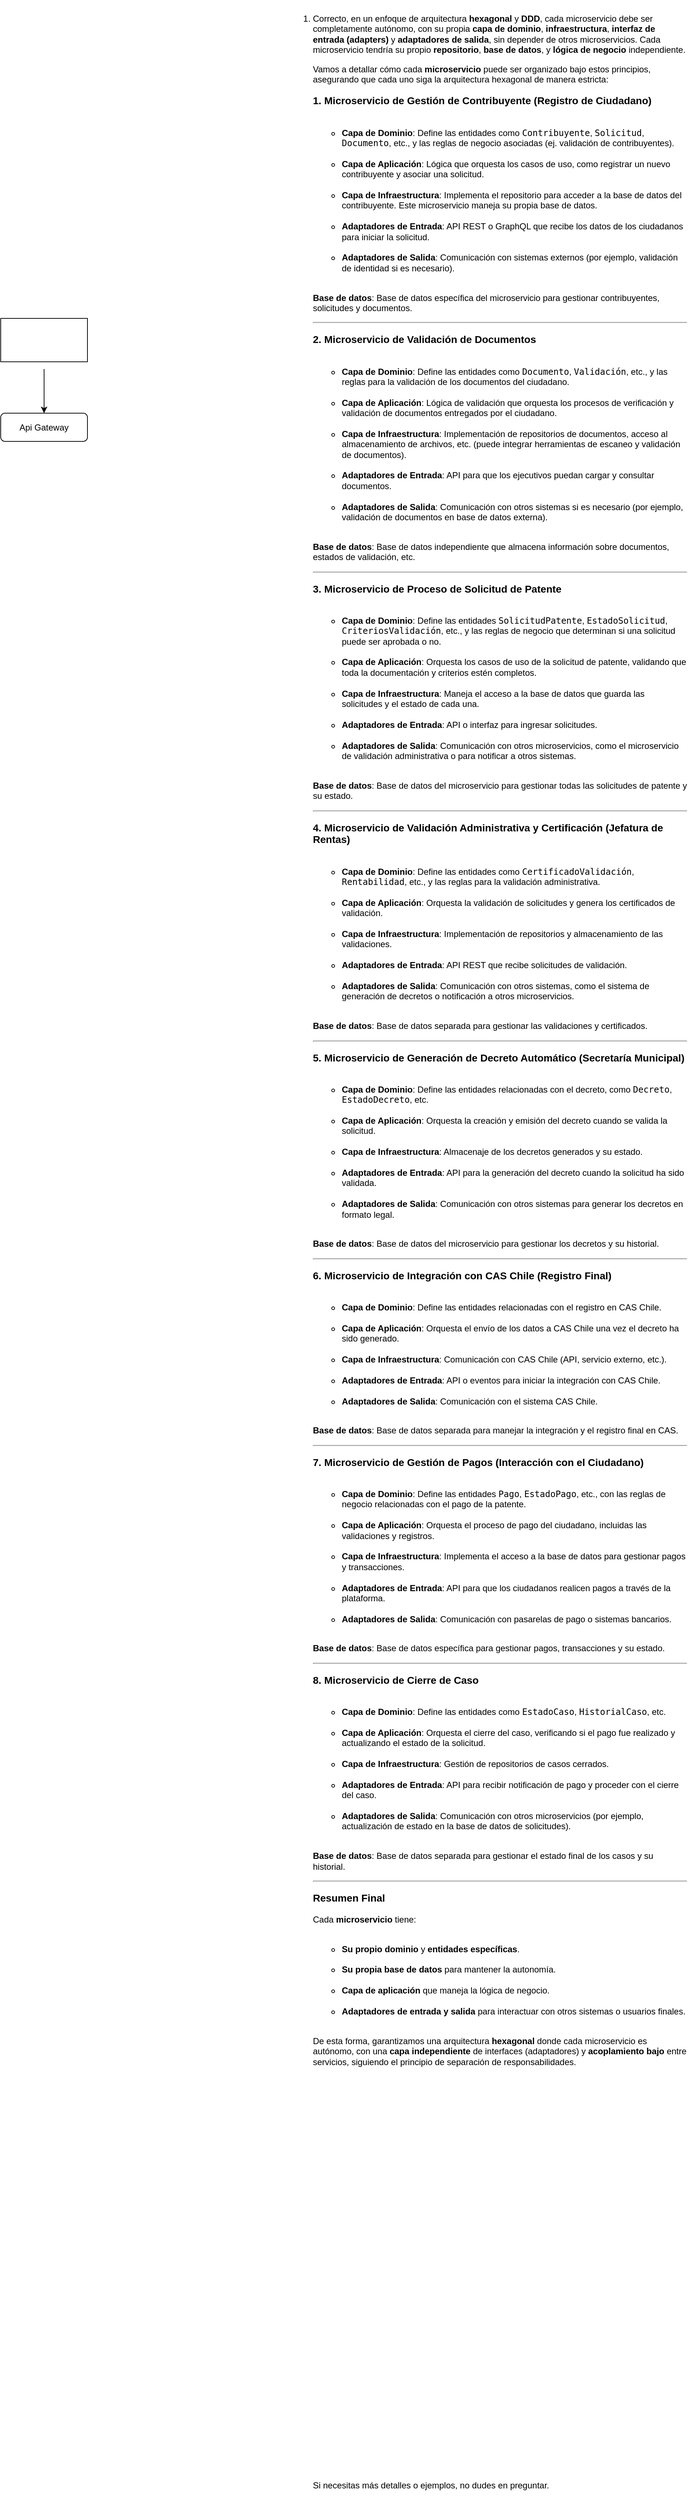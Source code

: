 <mxfile>
    <diagram name="Página-1" id="DtKIO5XFwHDZ3K7n3A5H">
        <mxGraphModel dx="793" dy="1732" grid="1" gridSize="10" guides="1" tooltips="1" connect="1" arrows="1" fold="1" page="1" pageScale="1" pageWidth="827" pageHeight="1169" math="0" shadow="0">
            <root>
                <mxCell id="0"/>
                <mxCell id="1" parent="0"/>
                <mxCell id="2" value="&lt;p&gt;&lt;/p&gt;&lt;ol&gt;&lt;li&gt;&lt;p&gt;Correcto, en un enfoque de arquitectura &lt;strong&gt;hexagonal&lt;/strong&gt; y &lt;strong&gt;DDD&lt;/strong&gt;, cada microservicio debe ser completamente autónomo, con su propia &lt;strong&gt;capa de dominio&lt;/strong&gt;, &lt;strong&gt;infraestructura&lt;/strong&gt;, &lt;strong&gt;interfaz de entrada (adapters)&lt;/strong&gt; y &lt;strong&gt;adaptadores de salida&lt;/strong&gt;, sin depender de otros microservicios. Cada microservicio tendría su propio &lt;strong&gt;repositorio&lt;/strong&gt;, &lt;strong&gt;base de datos&lt;/strong&gt;, y &lt;strong&gt;lógica de negocio&lt;/strong&gt; independiente.&lt;/p&gt;&lt;p&gt;Vamos a detallar cómo cada &lt;strong&gt;microservicio&lt;/strong&gt; puede ser organizado bajo estos principios, asegurando que cada uno siga la arquitectura hexagonal de manera estricta:&lt;/p&gt;&lt;h3&gt;1. &lt;strong&gt;Microservicio de Gestión de Contribuyente (Registro de Ciudadano)&lt;/strong&gt;&lt;/h3&gt;&lt;ul&gt;&lt;br/&gt;&lt;li&gt;&lt;strong&gt;Capa de Dominio&lt;/strong&gt;: Define las entidades como &lt;code&gt;Contribuyente&lt;/code&gt;, &lt;code&gt;Solicitud&lt;/code&gt;, &lt;code&gt;Documento&lt;/code&gt;, etc., y las reglas de negocio asociadas (ej. validación de contribuyentes).&lt;/li&gt;&lt;br/&gt;&lt;li&gt;&lt;strong&gt;Capa de Aplicación&lt;/strong&gt;: Lógica que orquesta los casos de uso, como registrar un nuevo contribuyente y asociar una solicitud.&lt;/li&gt;&lt;br/&gt;&lt;li&gt;&lt;strong&gt;Capa de Infraestructura&lt;/strong&gt;: Implementa el repositorio para acceder a la base de datos del contribuyente. Este microservicio maneja su propia base de datos.&lt;/li&gt;&lt;br/&gt;&lt;li&gt;&lt;strong&gt;Adaptadores de Entrada&lt;/strong&gt;: API REST o GraphQL que recibe los datos de los ciudadanos para iniciar la solicitud.&lt;/li&gt;&lt;br/&gt;&lt;li&gt;&lt;strong&gt;Adaptadores de Salida&lt;/strong&gt;: Comunicación con sistemas externos (por ejemplo, validación de identidad si es necesario).&lt;/li&gt;&lt;br/&gt;&lt;/ul&gt;&lt;p&gt;&lt;strong&gt;Base de datos&lt;/strong&gt;: Base de datos específica del microservicio para gestionar contribuyentes, solicitudes y documentos.&lt;/p&gt;&lt;hr&gt;&lt;h3&gt;2. &lt;strong&gt;Microservicio de Validación de Documentos&lt;/strong&gt;&lt;/h3&gt;&lt;ul&gt;&lt;br/&gt;&lt;li&gt;&lt;strong&gt;Capa de Dominio&lt;/strong&gt;: Define las entidades como &lt;code&gt;Documento&lt;/code&gt;, &lt;code&gt;Validación&lt;/code&gt;, etc., y las reglas para la validación de los documentos del ciudadano.&lt;/li&gt;&lt;br/&gt;&lt;li&gt;&lt;strong&gt;Capa de Aplicación&lt;/strong&gt;: Lógica de validación que orquesta los procesos de verificación y validación de documentos entregados por el ciudadano.&lt;/li&gt;&lt;br/&gt;&lt;li&gt;&lt;strong&gt;Capa de Infraestructura&lt;/strong&gt;: Implementación de repositorios de documentos, acceso al almacenamiento de archivos, etc. (puede integrar herramientas de escaneo y validación de documentos).&lt;/li&gt;&lt;br/&gt;&lt;li&gt;&lt;strong&gt;Adaptadores de Entrada&lt;/strong&gt;: API para que los ejecutivos puedan cargar y consultar documentos.&lt;/li&gt;&lt;br/&gt;&lt;li&gt;&lt;strong&gt;Adaptadores de Salida&lt;/strong&gt;: Comunicación con otros sistemas si es necesario (por ejemplo, validación de documentos en base de datos externa).&lt;/li&gt;&lt;br/&gt;&lt;/ul&gt;&lt;p&gt;&lt;strong&gt;Base de datos&lt;/strong&gt;: Base de datos independiente que almacena información sobre documentos, estados de validación, etc.&lt;/p&gt;&lt;hr&gt;&lt;h3&gt;3. &lt;strong&gt;Microservicio de Proceso de Solicitud de Patente&lt;/strong&gt;&lt;/h3&gt;&lt;ul&gt;&lt;br/&gt;&lt;li&gt;&lt;strong&gt;Capa de Dominio&lt;/strong&gt;: Define las entidades &lt;code&gt;SolicitudPatente&lt;/code&gt;, &lt;code&gt;EstadoSolicitud&lt;/code&gt;, &lt;code&gt;CriteriosValidación&lt;/code&gt;, etc., y las reglas de negocio que determinan si una solicitud puede ser aprobada o no.&lt;/li&gt;&lt;br/&gt;&lt;li&gt;&lt;strong&gt;Capa de Aplicación&lt;/strong&gt;: Orquesta los casos de uso de la solicitud de patente, validando que toda la documentación y criterios estén completos.&lt;/li&gt;&lt;br/&gt;&lt;li&gt;&lt;strong&gt;Capa de Infraestructura&lt;/strong&gt;: Maneja el acceso a la base de datos que guarda las solicitudes y el estado de cada una.&lt;/li&gt;&lt;br/&gt;&lt;li&gt;&lt;strong&gt;Adaptadores de Entrada&lt;/strong&gt;: API o interfaz para ingresar solicitudes.&lt;/li&gt;&lt;br/&gt;&lt;li&gt;&lt;strong&gt;Adaptadores de Salida&lt;/strong&gt;: Comunicación con otros microservicios, como el microservicio de validación administrativa o para notificar a otros sistemas.&lt;/li&gt;&lt;br/&gt;&lt;/ul&gt;&lt;p&gt;&lt;strong&gt;Base de datos&lt;/strong&gt;: Base de datos del microservicio para gestionar todas las solicitudes de patente y su estado.&lt;/p&gt;&lt;hr&gt;&lt;h3&gt;4. &lt;strong&gt;Microservicio de Validación Administrativa y Certificación (Jefatura de Rentas)&lt;/strong&gt;&lt;/h3&gt;&lt;ul&gt;&lt;br/&gt;&lt;li&gt;&lt;strong&gt;Capa de Dominio&lt;/strong&gt;: Define las entidades como &lt;code&gt;CertificadoValidación&lt;/code&gt;, &lt;code&gt;Rentabilidad&lt;/code&gt;, etc., y las reglas para la validación administrativa.&lt;/li&gt;&lt;br/&gt;&lt;li&gt;&lt;strong&gt;Capa de Aplicación&lt;/strong&gt;: Orquesta la validación de solicitudes y genera los certificados de validación.&lt;/li&gt;&lt;br/&gt;&lt;li&gt;&lt;strong&gt;Capa de Infraestructura&lt;/strong&gt;: Implementación de repositorios y almacenamiento de las validaciones.&lt;/li&gt;&lt;br/&gt;&lt;li&gt;&lt;strong&gt;Adaptadores de Entrada&lt;/strong&gt;: API REST que recibe solicitudes de validación.&lt;/li&gt;&lt;br/&gt;&lt;li&gt;&lt;strong&gt;Adaptadores de Salida&lt;/strong&gt;: Comunicación con otros sistemas, como el sistema de generación de decretos o notificación a otros microservicios.&lt;/li&gt;&lt;br/&gt;&lt;/ul&gt;&lt;p&gt;&lt;strong&gt;Base de datos&lt;/strong&gt;: Base de datos separada para gestionar las validaciones y certificados.&lt;/p&gt;&lt;hr&gt;&lt;h3&gt;5. &lt;strong&gt;Microservicio de Generación de Decreto Automático (Secretaría Municipal)&lt;/strong&gt;&lt;/h3&gt;&lt;ul&gt;&lt;br/&gt;&lt;li&gt;&lt;strong&gt;Capa de Dominio&lt;/strong&gt;: Define las entidades relacionadas con el decreto, como &lt;code&gt;Decreto&lt;/code&gt;, &lt;code&gt;EstadoDecreto&lt;/code&gt;, etc.&lt;/li&gt;&lt;br/&gt;&lt;li&gt;&lt;strong&gt;Capa de Aplicación&lt;/strong&gt;: Orquesta la creación y emisión del decreto cuando se valida la solicitud.&lt;/li&gt;&lt;br/&gt;&lt;li&gt;&lt;strong&gt;Capa de Infraestructura&lt;/strong&gt;: Almacenaje de los decretos generados y su estado.&lt;/li&gt;&lt;br/&gt;&lt;li&gt;&lt;strong&gt;Adaptadores de Entrada&lt;/strong&gt;: API para la generación del decreto cuando la solicitud ha sido validada.&lt;/li&gt;&lt;br/&gt;&lt;li&gt;&lt;strong&gt;Adaptadores de Salida&lt;/strong&gt;: Comunicación con otros sistemas para generar los decretos en formato legal.&lt;/li&gt;&lt;br/&gt;&lt;/ul&gt;&lt;p&gt;&lt;strong&gt;Base de datos&lt;/strong&gt;: Base de datos del microservicio para gestionar los decretos y su historial.&lt;/p&gt;&lt;hr&gt;&lt;h3&gt;6. &lt;strong&gt;Microservicio de Integración con CAS Chile (Registro Final)&lt;/strong&gt;&lt;/h3&gt;&lt;ul&gt;&lt;br/&gt;&lt;li&gt;&lt;strong&gt;Capa de Dominio&lt;/strong&gt;: Define las entidades relacionadas con el registro en CAS Chile.&lt;/li&gt;&lt;br/&gt;&lt;li&gt;&lt;strong&gt;Capa de Aplicación&lt;/strong&gt;: Orquesta el envío de los datos a CAS Chile una vez el decreto ha sido generado.&lt;/li&gt;&lt;br/&gt;&lt;li&gt;&lt;strong&gt;Capa de Infraestructura&lt;/strong&gt;: Comunicación con CAS Chile (API, servicio externo, etc.).&lt;/li&gt;&lt;br/&gt;&lt;li&gt;&lt;strong&gt;Adaptadores de Entrada&lt;/strong&gt;: API o eventos para iniciar la integración con CAS Chile.&lt;/li&gt;&lt;br/&gt;&lt;li&gt;&lt;strong&gt;Adaptadores de Salida&lt;/strong&gt;: Comunicación con el sistema CAS Chile.&lt;/li&gt;&lt;br/&gt;&lt;/ul&gt;&lt;p&gt;&lt;strong&gt;Base de datos&lt;/strong&gt;: Base de datos separada para manejar la integración y el registro final en CAS.&lt;/p&gt;&lt;hr&gt;&lt;h3&gt;7. &lt;strong&gt;Microservicio de Gestión de Pagos (Interacción con el Ciudadano)&lt;/strong&gt;&lt;/h3&gt;&lt;ul&gt;&lt;br/&gt;&lt;li&gt;&lt;strong&gt;Capa de Dominio&lt;/strong&gt;: Define las entidades &lt;code&gt;Pago&lt;/code&gt;, &lt;code&gt;EstadoPago&lt;/code&gt;, etc., con las reglas de negocio relacionadas con el pago de la patente.&lt;/li&gt;&lt;br/&gt;&lt;li&gt;&lt;strong&gt;Capa de Aplicación&lt;/strong&gt;: Orquesta el proceso de pago del ciudadano, incluidas las validaciones y registros.&lt;/li&gt;&lt;br/&gt;&lt;li&gt;&lt;strong&gt;Capa de Infraestructura&lt;/strong&gt;: Implementa el acceso a la base de datos para gestionar pagos y transacciones.&lt;/li&gt;&lt;br/&gt;&lt;li&gt;&lt;strong&gt;Adaptadores de Entrada&lt;/strong&gt;: API para que los ciudadanos realicen pagos a través de la plataforma.&lt;/li&gt;&lt;br/&gt;&lt;li&gt;&lt;strong&gt;Adaptadores de Salida&lt;/strong&gt;: Comunicación con pasarelas de pago o sistemas bancarios.&lt;/li&gt;&lt;br/&gt;&lt;/ul&gt;&lt;p&gt;&lt;strong&gt;Base de datos&lt;/strong&gt;: Base de datos específica para gestionar pagos, transacciones y su estado.&lt;/p&gt;&lt;hr&gt;&lt;h3&gt;8. &lt;strong&gt;Microservicio de Cierre de Caso&lt;/strong&gt;&lt;/h3&gt;&lt;ul&gt;&lt;br/&gt;&lt;li&gt;&lt;strong&gt;Capa de Dominio&lt;/strong&gt;: Define las entidades como &lt;code&gt;EstadoCaso&lt;/code&gt;, &lt;code&gt;HistorialCaso&lt;/code&gt;, etc.&lt;/li&gt;&lt;br/&gt;&lt;li&gt;&lt;strong&gt;Capa de Aplicación&lt;/strong&gt;: Orquesta el cierre del caso, verificando si el pago fue realizado y actualizando el estado de la solicitud.&lt;/li&gt;&lt;br/&gt;&lt;li&gt;&lt;strong&gt;Capa de Infraestructura&lt;/strong&gt;: Gestión de repositorios de casos cerrados.&lt;/li&gt;&lt;br/&gt;&lt;li&gt;&lt;strong&gt;Adaptadores de Entrada&lt;/strong&gt;: API para recibir notificación de pago y proceder con el cierre del caso.&lt;/li&gt;&lt;br/&gt;&lt;li&gt;&lt;strong&gt;Adaptadores de Salida&lt;/strong&gt;: Comunicación con otros microservicios (por ejemplo, actualización de estado en la base de datos de solicitudes).&lt;/li&gt;&lt;br/&gt;&lt;/ul&gt;&lt;p&gt;&lt;strong&gt;Base de datos&lt;/strong&gt;: Base de datos separada para gestionar el estado final de los casos y su historial.&lt;/p&gt;&lt;hr&gt;&lt;h3&gt;Resumen Final&lt;/h3&gt;&lt;p&gt;Cada &lt;strong&gt;microservicio&lt;/strong&gt; tiene:&lt;/p&gt;&lt;ul&gt;&lt;br/&gt;&lt;li&gt;&lt;strong&gt;Su propio dominio&lt;/strong&gt; y &lt;strong&gt;entidades específicas&lt;/strong&gt;.&lt;/li&gt;&lt;br/&gt;&lt;li&gt;&lt;strong&gt;Su propia base de datos&lt;/strong&gt; para mantener la autonomía.&lt;/li&gt;&lt;br/&gt;&lt;li&gt;&lt;strong&gt;Capa de aplicación&lt;/strong&gt; que maneja la lógica de negocio.&lt;/li&gt;&lt;br/&gt;&lt;li&gt;&lt;strong&gt;Adaptadores de entrada y salida&lt;/strong&gt; para interactuar con otros sistemas o usuarios finales.&lt;/li&gt;&lt;br/&gt;&lt;/ul&gt;&lt;p&gt;De esta forma, garantizamos una arquitectura &lt;strong&gt;hexagonal&lt;/strong&gt; donde cada microservicio es autónomo, con una &lt;strong&gt;capa independiente&lt;/strong&gt; de interfaces (adaptadores) y &lt;strong&gt;acoplamiento bajo&lt;/strong&gt; entre servicios, siguiendo el principio de separación de responsabilidades.&lt;/p&gt;&lt;p&gt;&lt;br/&gt;&lt;br/&gt;&lt;br/&gt;&lt;br/&gt;&lt;br/&gt;&lt;br/&gt;&lt;br/&gt;&lt;br/&gt;&lt;br/&gt;&lt;br/&gt;&lt;br/&gt;&lt;br/&gt;&lt;br/&gt;&lt;br/&gt;&lt;br/&gt;&lt;br/&gt;&lt;br/&gt;&lt;br/&gt;&lt;br/&gt;&lt;br/&gt;&lt;br/&gt;&lt;br/&gt;&lt;br/&gt;&lt;br/&gt;&lt;br/&gt;&lt;br/&gt;&lt;br/&gt;&lt;br/&gt;&lt;br/&gt;&lt;br/&gt;&lt;br/&gt;&lt;br/&gt;&lt;br/&gt;&lt;br/&gt;&lt;br/&gt;&lt;br/&gt;&lt;br/&gt;&lt;br/&gt;&lt;/p&gt;&lt;p&gt;Si necesitas más detalles o ejemplos, no dudes en preguntar.&lt;/p&gt;&lt;/li&gt;&lt;/ol&gt;" style="text;whiteSpace=wrap;html=1;container=1;movable=0;resizable=0;rotatable=0;deletable=0;editable=0;connectable=0;" parent="1" vertex="1">
                    <mxGeometry x="870" y="-10" width="560" height="1610" as="geometry"/>
                </mxCell>
                <mxCell id="3" value="Api Gateway" style="rounded=1;whiteSpace=wrap;html=1;" parent="1" vertex="1">
                    <mxGeometry x="480" y="561" width="120" height="39" as="geometry"/>
                </mxCell>
                <mxCell id="4" value="" style="endArrow=classic;html=1;" parent="1" target="3" edge="1">
                    <mxGeometry width="50" height="50" relative="1" as="geometry">
                        <mxPoint x="540" y="500" as="sourcePoint"/>
                        <mxPoint x="610" y="520" as="targetPoint"/>
                    </mxGeometry>
                </mxCell>
                <mxCell id="5" value="" style="rounded=0;whiteSpace=wrap;html=1;fillColor=none;" parent="1" vertex="1">
                    <mxGeometry x="480" y="430" width="120" height="60" as="geometry"/>
                </mxCell>
            </root>
        </mxGraphModel>
    </diagram>
</mxfile>